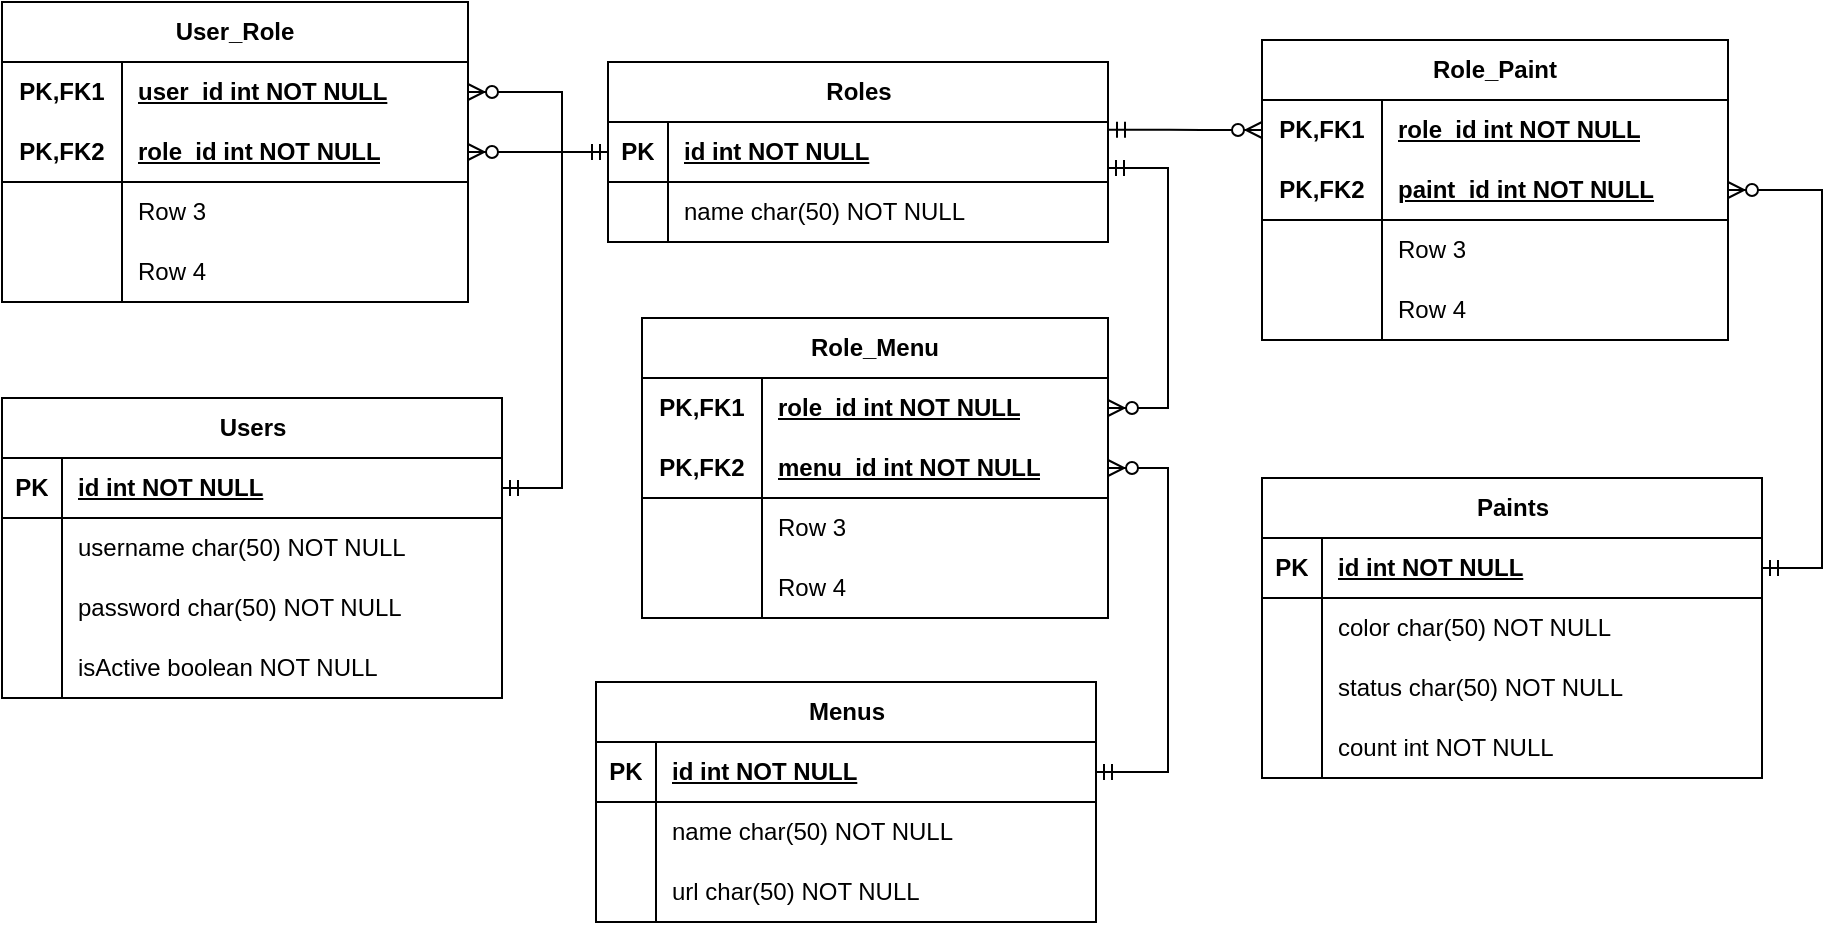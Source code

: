 <mxfile version="24.2.5" type="github">
  <diagram id="R2lEEEUBdFMjLlhIrx00" name="Page-1">
    <mxGraphModel dx="1235" dy="655" grid="1" gridSize="10" guides="1" tooltips="1" connect="1" arrows="1" fold="1" page="1" pageScale="1" pageWidth="850" pageHeight="1100" math="0" shadow="0" extFonts="Permanent Marker^https://fonts.googleapis.com/css?family=Permanent+Marker">
      <root>
        <mxCell id="0" />
        <mxCell id="1" parent="0" />
        <mxCell id="oTnFx4NHUfr4klIpMlkJ-42" value="Users" style="shape=table;startSize=30;container=1;collapsible=1;childLayout=tableLayout;fixedRows=1;rowLines=0;fontStyle=1;align=center;resizeLast=1;html=1;" vertex="1" parent="1">
          <mxGeometry x="238" y="290" width="250" height="150" as="geometry" />
        </mxCell>
        <mxCell id="oTnFx4NHUfr4klIpMlkJ-43" value="" style="shape=tableRow;horizontal=0;startSize=0;swimlaneHead=0;swimlaneBody=0;fillColor=none;collapsible=0;dropTarget=0;points=[[0,0.5],[1,0.5]];portConstraint=eastwest;top=0;left=0;right=0;bottom=1;" vertex="1" parent="oTnFx4NHUfr4klIpMlkJ-42">
          <mxGeometry y="30" width="250" height="30" as="geometry" />
        </mxCell>
        <mxCell id="oTnFx4NHUfr4klIpMlkJ-44" value="PK" style="shape=partialRectangle;connectable=0;fillColor=none;top=0;left=0;bottom=0;right=0;fontStyle=1;overflow=hidden;whiteSpace=wrap;html=1;" vertex="1" parent="oTnFx4NHUfr4klIpMlkJ-43">
          <mxGeometry width="30" height="30" as="geometry">
            <mxRectangle width="30" height="30" as="alternateBounds" />
          </mxGeometry>
        </mxCell>
        <mxCell id="oTnFx4NHUfr4klIpMlkJ-45" value="id int NOT NULL" style="shape=partialRectangle;connectable=0;fillColor=none;top=0;left=0;bottom=0;right=0;align=left;spacingLeft=6;fontStyle=5;overflow=hidden;whiteSpace=wrap;html=1;" vertex="1" parent="oTnFx4NHUfr4klIpMlkJ-43">
          <mxGeometry x="30" width="220" height="30" as="geometry">
            <mxRectangle width="220" height="30" as="alternateBounds" />
          </mxGeometry>
        </mxCell>
        <mxCell id="oTnFx4NHUfr4klIpMlkJ-46" value="" style="shape=tableRow;horizontal=0;startSize=0;swimlaneHead=0;swimlaneBody=0;fillColor=none;collapsible=0;dropTarget=0;points=[[0,0.5],[1,0.5]];portConstraint=eastwest;top=0;left=0;right=0;bottom=0;" vertex="1" parent="oTnFx4NHUfr4klIpMlkJ-42">
          <mxGeometry y="60" width="250" height="30" as="geometry" />
        </mxCell>
        <mxCell id="oTnFx4NHUfr4klIpMlkJ-47" value="" style="shape=partialRectangle;connectable=0;fillColor=none;top=0;left=0;bottom=0;right=0;editable=1;overflow=hidden;whiteSpace=wrap;html=1;" vertex="1" parent="oTnFx4NHUfr4klIpMlkJ-46">
          <mxGeometry width="30" height="30" as="geometry">
            <mxRectangle width="30" height="30" as="alternateBounds" />
          </mxGeometry>
        </mxCell>
        <mxCell id="oTnFx4NHUfr4klIpMlkJ-48" value="username char(50) NOT NULL" style="shape=partialRectangle;connectable=0;fillColor=none;top=0;left=0;bottom=0;right=0;align=left;spacingLeft=6;overflow=hidden;whiteSpace=wrap;html=1;" vertex="1" parent="oTnFx4NHUfr4klIpMlkJ-46">
          <mxGeometry x="30" width="220" height="30" as="geometry">
            <mxRectangle width="220" height="30" as="alternateBounds" />
          </mxGeometry>
        </mxCell>
        <mxCell id="oTnFx4NHUfr4klIpMlkJ-49" value="" style="shape=tableRow;horizontal=0;startSize=0;swimlaneHead=0;swimlaneBody=0;fillColor=none;collapsible=0;dropTarget=0;points=[[0,0.5],[1,0.5]];portConstraint=eastwest;top=0;left=0;right=0;bottom=0;" vertex="1" parent="oTnFx4NHUfr4klIpMlkJ-42">
          <mxGeometry y="90" width="250" height="30" as="geometry" />
        </mxCell>
        <mxCell id="oTnFx4NHUfr4klIpMlkJ-50" value="" style="shape=partialRectangle;connectable=0;fillColor=none;top=0;left=0;bottom=0;right=0;editable=1;overflow=hidden;whiteSpace=wrap;html=1;" vertex="1" parent="oTnFx4NHUfr4klIpMlkJ-49">
          <mxGeometry width="30" height="30" as="geometry">
            <mxRectangle width="30" height="30" as="alternateBounds" />
          </mxGeometry>
        </mxCell>
        <mxCell id="oTnFx4NHUfr4klIpMlkJ-51" value="password char(50) NOT NULL" style="shape=partialRectangle;connectable=0;fillColor=none;top=0;left=0;bottom=0;right=0;align=left;spacingLeft=6;overflow=hidden;whiteSpace=wrap;html=1;" vertex="1" parent="oTnFx4NHUfr4klIpMlkJ-49">
          <mxGeometry x="30" width="220" height="30" as="geometry">
            <mxRectangle width="220" height="30" as="alternateBounds" />
          </mxGeometry>
        </mxCell>
        <mxCell id="oTnFx4NHUfr4klIpMlkJ-52" value="" style="shape=tableRow;horizontal=0;startSize=0;swimlaneHead=0;swimlaneBody=0;fillColor=none;collapsible=0;dropTarget=0;points=[[0,0.5],[1,0.5]];portConstraint=eastwest;top=0;left=0;right=0;bottom=0;" vertex="1" parent="oTnFx4NHUfr4klIpMlkJ-42">
          <mxGeometry y="120" width="250" height="30" as="geometry" />
        </mxCell>
        <mxCell id="oTnFx4NHUfr4klIpMlkJ-53" value="" style="shape=partialRectangle;connectable=0;fillColor=none;top=0;left=0;bottom=0;right=0;editable=1;overflow=hidden;whiteSpace=wrap;html=1;" vertex="1" parent="oTnFx4NHUfr4klIpMlkJ-52">
          <mxGeometry width="30" height="30" as="geometry">
            <mxRectangle width="30" height="30" as="alternateBounds" />
          </mxGeometry>
        </mxCell>
        <mxCell id="oTnFx4NHUfr4klIpMlkJ-54" value="isActive boolean NOT NULL" style="shape=partialRectangle;connectable=0;fillColor=none;top=0;left=0;bottom=0;right=0;align=left;spacingLeft=6;overflow=hidden;whiteSpace=wrap;html=1;" vertex="1" parent="oTnFx4NHUfr4klIpMlkJ-52">
          <mxGeometry x="30" width="220" height="30" as="geometry">
            <mxRectangle width="220" height="30" as="alternateBounds" />
          </mxGeometry>
        </mxCell>
        <mxCell id="oTnFx4NHUfr4klIpMlkJ-55" value="Roles" style="shape=table;startSize=30;container=1;collapsible=1;childLayout=tableLayout;fixedRows=1;rowLines=0;fontStyle=1;align=center;resizeLast=1;html=1;" vertex="1" parent="1">
          <mxGeometry x="541" y="122" width="250" height="90" as="geometry" />
        </mxCell>
        <mxCell id="oTnFx4NHUfr4klIpMlkJ-56" value="" style="shape=tableRow;horizontal=0;startSize=0;swimlaneHead=0;swimlaneBody=0;fillColor=none;collapsible=0;dropTarget=0;points=[[0,0.5],[1,0.5]];portConstraint=eastwest;top=0;left=0;right=0;bottom=1;" vertex="1" parent="oTnFx4NHUfr4klIpMlkJ-55">
          <mxGeometry y="30" width="250" height="30" as="geometry" />
        </mxCell>
        <mxCell id="oTnFx4NHUfr4klIpMlkJ-57" value="PK" style="shape=partialRectangle;connectable=0;fillColor=none;top=0;left=0;bottom=0;right=0;fontStyle=1;overflow=hidden;whiteSpace=wrap;html=1;" vertex="1" parent="oTnFx4NHUfr4klIpMlkJ-56">
          <mxGeometry width="30" height="30" as="geometry">
            <mxRectangle width="30" height="30" as="alternateBounds" />
          </mxGeometry>
        </mxCell>
        <mxCell id="oTnFx4NHUfr4klIpMlkJ-58" value="id int NOT NULL" style="shape=partialRectangle;connectable=0;fillColor=none;top=0;left=0;bottom=0;right=0;align=left;spacingLeft=6;fontStyle=5;overflow=hidden;whiteSpace=wrap;html=1;" vertex="1" parent="oTnFx4NHUfr4klIpMlkJ-56">
          <mxGeometry x="30" width="220" height="30" as="geometry">
            <mxRectangle width="220" height="30" as="alternateBounds" />
          </mxGeometry>
        </mxCell>
        <mxCell id="oTnFx4NHUfr4klIpMlkJ-59" value="" style="shape=tableRow;horizontal=0;startSize=0;swimlaneHead=0;swimlaneBody=0;fillColor=none;collapsible=0;dropTarget=0;points=[[0,0.5],[1,0.5]];portConstraint=eastwest;top=0;left=0;right=0;bottom=0;" vertex="1" parent="oTnFx4NHUfr4klIpMlkJ-55">
          <mxGeometry y="60" width="250" height="30" as="geometry" />
        </mxCell>
        <mxCell id="oTnFx4NHUfr4klIpMlkJ-60" value="" style="shape=partialRectangle;connectable=0;fillColor=none;top=0;left=0;bottom=0;right=0;editable=1;overflow=hidden;whiteSpace=wrap;html=1;" vertex="1" parent="oTnFx4NHUfr4klIpMlkJ-59">
          <mxGeometry width="30" height="30" as="geometry">
            <mxRectangle width="30" height="30" as="alternateBounds" />
          </mxGeometry>
        </mxCell>
        <mxCell id="oTnFx4NHUfr4klIpMlkJ-61" value="name char(50) NOT NULL" style="shape=partialRectangle;connectable=0;fillColor=none;top=0;left=0;bottom=0;right=0;align=left;spacingLeft=6;overflow=hidden;whiteSpace=wrap;html=1;" vertex="1" parent="oTnFx4NHUfr4klIpMlkJ-59">
          <mxGeometry x="30" width="220" height="30" as="geometry">
            <mxRectangle width="220" height="30" as="alternateBounds" />
          </mxGeometry>
        </mxCell>
        <mxCell id="oTnFx4NHUfr4klIpMlkJ-68" value="Menus" style="shape=table;startSize=30;container=1;collapsible=1;childLayout=tableLayout;fixedRows=1;rowLines=0;fontStyle=1;align=center;resizeLast=1;html=1;" vertex="1" parent="1">
          <mxGeometry x="535" y="432" width="250" height="120" as="geometry" />
        </mxCell>
        <mxCell id="oTnFx4NHUfr4klIpMlkJ-69" value="" style="shape=tableRow;horizontal=0;startSize=0;swimlaneHead=0;swimlaneBody=0;fillColor=none;collapsible=0;dropTarget=0;points=[[0,0.5],[1,0.5]];portConstraint=eastwest;top=0;left=0;right=0;bottom=1;" vertex="1" parent="oTnFx4NHUfr4klIpMlkJ-68">
          <mxGeometry y="30" width="250" height="30" as="geometry" />
        </mxCell>
        <mxCell id="oTnFx4NHUfr4klIpMlkJ-70" value="PK" style="shape=partialRectangle;connectable=0;fillColor=none;top=0;left=0;bottom=0;right=0;fontStyle=1;overflow=hidden;whiteSpace=wrap;html=1;" vertex="1" parent="oTnFx4NHUfr4klIpMlkJ-69">
          <mxGeometry width="30" height="30" as="geometry">
            <mxRectangle width="30" height="30" as="alternateBounds" />
          </mxGeometry>
        </mxCell>
        <mxCell id="oTnFx4NHUfr4klIpMlkJ-71" value="id int NOT NULL" style="shape=partialRectangle;connectable=0;fillColor=none;top=0;left=0;bottom=0;right=0;align=left;spacingLeft=6;fontStyle=5;overflow=hidden;whiteSpace=wrap;html=1;" vertex="1" parent="oTnFx4NHUfr4klIpMlkJ-69">
          <mxGeometry x="30" width="220" height="30" as="geometry">
            <mxRectangle width="220" height="30" as="alternateBounds" />
          </mxGeometry>
        </mxCell>
        <mxCell id="oTnFx4NHUfr4klIpMlkJ-72" value="" style="shape=tableRow;horizontal=0;startSize=0;swimlaneHead=0;swimlaneBody=0;fillColor=none;collapsible=0;dropTarget=0;points=[[0,0.5],[1,0.5]];portConstraint=eastwest;top=0;left=0;right=0;bottom=0;" vertex="1" parent="oTnFx4NHUfr4klIpMlkJ-68">
          <mxGeometry y="60" width="250" height="30" as="geometry" />
        </mxCell>
        <mxCell id="oTnFx4NHUfr4klIpMlkJ-73" value="" style="shape=partialRectangle;connectable=0;fillColor=none;top=0;left=0;bottom=0;right=0;editable=1;overflow=hidden;whiteSpace=wrap;html=1;" vertex="1" parent="oTnFx4NHUfr4klIpMlkJ-72">
          <mxGeometry width="30" height="30" as="geometry">
            <mxRectangle width="30" height="30" as="alternateBounds" />
          </mxGeometry>
        </mxCell>
        <mxCell id="oTnFx4NHUfr4klIpMlkJ-74" value="&lt;span style=&quot;text-wrap: nowrap;&quot;&gt;name char(50) NOT NULL&lt;/span&gt;" style="shape=partialRectangle;connectable=0;fillColor=none;top=0;left=0;bottom=0;right=0;align=left;spacingLeft=6;overflow=hidden;whiteSpace=wrap;html=1;" vertex="1" parent="oTnFx4NHUfr4klIpMlkJ-72">
          <mxGeometry x="30" width="220" height="30" as="geometry">
            <mxRectangle width="220" height="30" as="alternateBounds" />
          </mxGeometry>
        </mxCell>
        <mxCell id="oTnFx4NHUfr4klIpMlkJ-75" value="" style="shape=tableRow;horizontal=0;startSize=0;swimlaneHead=0;swimlaneBody=0;fillColor=none;collapsible=0;dropTarget=0;points=[[0,0.5],[1,0.5]];portConstraint=eastwest;top=0;left=0;right=0;bottom=0;" vertex="1" parent="oTnFx4NHUfr4klIpMlkJ-68">
          <mxGeometry y="90" width="250" height="30" as="geometry" />
        </mxCell>
        <mxCell id="oTnFx4NHUfr4klIpMlkJ-76" value="" style="shape=partialRectangle;connectable=0;fillColor=none;top=0;left=0;bottom=0;right=0;editable=1;overflow=hidden;whiteSpace=wrap;html=1;" vertex="1" parent="oTnFx4NHUfr4klIpMlkJ-75">
          <mxGeometry width="30" height="30" as="geometry">
            <mxRectangle width="30" height="30" as="alternateBounds" />
          </mxGeometry>
        </mxCell>
        <mxCell id="oTnFx4NHUfr4klIpMlkJ-77" value="&lt;span style=&quot;text-wrap: nowrap;&quot;&gt;url char(50) NOT NULL&lt;/span&gt;" style="shape=partialRectangle;connectable=0;fillColor=none;top=0;left=0;bottom=0;right=0;align=left;spacingLeft=6;overflow=hidden;whiteSpace=wrap;html=1;" vertex="1" parent="oTnFx4NHUfr4klIpMlkJ-75">
          <mxGeometry x="30" width="220" height="30" as="geometry">
            <mxRectangle width="220" height="30" as="alternateBounds" />
          </mxGeometry>
        </mxCell>
        <mxCell id="oTnFx4NHUfr4klIpMlkJ-99" value="User_Role" style="shape=table;startSize=30;container=1;collapsible=1;childLayout=tableLayout;fixedRows=1;rowLines=0;fontStyle=1;align=center;resizeLast=1;html=1;whiteSpace=wrap;" vertex="1" parent="1">
          <mxGeometry x="238" y="92" width="233" height="150" as="geometry" />
        </mxCell>
        <mxCell id="oTnFx4NHUfr4klIpMlkJ-100" value="" style="shape=tableRow;horizontal=0;startSize=0;swimlaneHead=0;swimlaneBody=0;fillColor=none;collapsible=0;dropTarget=0;points=[[0,0.5],[1,0.5]];portConstraint=eastwest;top=0;left=0;right=0;bottom=0;html=1;" vertex="1" parent="oTnFx4NHUfr4klIpMlkJ-99">
          <mxGeometry y="30" width="233" height="30" as="geometry" />
        </mxCell>
        <mxCell id="oTnFx4NHUfr4klIpMlkJ-101" value="PK,FK1" style="shape=partialRectangle;connectable=0;fillColor=none;top=0;left=0;bottom=0;right=0;fontStyle=1;overflow=hidden;html=1;whiteSpace=wrap;" vertex="1" parent="oTnFx4NHUfr4klIpMlkJ-100">
          <mxGeometry width="60" height="30" as="geometry">
            <mxRectangle width="60" height="30" as="alternateBounds" />
          </mxGeometry>
        </mxCell>
        <mxCell id="oTnFx4NHUfr4klIpMlkJ-102" value="user_id int NOT NULL" style="shape=partialRectangle;connectable=0;fillColor=none;top=0;left=0;bottom=0;right=0;align=left;spacingLeft=6;fontStyle=5;overflow=hidden;html=1;whiteSpace=wrap;" vertex="1" parent="oTnFx4NHUfr4klIpMlkJ-100">
          <mxGeometry x="60" width="173" height="30" as="geometry">
            <mxRectangle width="173" height="30" as="alternateBounds" />
          </mxGeometry>
        </mxCell>
        <mxCell id="oTnFx4NHUfr4klIpMlkJ-103" value="" style="shape=tableRow;horizontal=0;startSize=0;swimlaneHead=0;swimlaneBody=0;fillColor=none;collapsible=0;dropTarget=0;points=[[0,0.5],[1,0.5]];portConstraint=eastwest;top=0;left=0;right=0;bottom=1;html=1;" vertex="1" parent="oTnFx4NHUfr4klIpMlkJ-99">
          <mxGeometry y="60" width="233" height="30" as="geometry" />
        </mxCell>
        <mxCell id="oTnFx4NHUfr4klIpMlkJ-104" value="PK,FK2" style="shape=partialRectangle;connectable=0;fillColor=none;top=0;left=0;bottom=0;right=0;fontStyle=1;overflow=hidden;html=1;whiteSpace=wrap;" vertex="1" parent="oTnFx4NHUfr4klIpMlkJ-103">
          <mxGeometry width="60" height="30" as="geometry">
            <mxRectangle width="60" height="30" as="alternateBounds" />
          </mxGeometry>
        </mxCell>
        <mxCell id="oTnFx4NHUfr4klIpMlkJ-105" value="role_id int NOT NULL" style="shape=partialRectangle;connectable=0;fillColor=none;top=0;left=0;bottom=0;right=0;align=left;spacingLeft=6;fontStyle=5;overflow=hidden;html=1;whiteSpace=wrap;" vertex="1" parent="oTnFx4NHUfr4klIpMlkJ-103">
          <mxGeometry x="60" width="173" height="30" as="geometry">
            <mxRectangle width="173" height="30" as="alternateBounds" />
          </mxGeometry>
        </mxCell>
        <mxCell id="oTnFx4NHUfr4klIpMlkJ-106" value="" style="shape=tableRow;horizontal=0;startSize=0;swimlaneHead=0;swimlaneBody=0;fillColor=none;collapsible=0;dropTarget=0;points=[[0,0.5],[1,0.5]];portConstraint=eastwest;top=0;left=0;right=0;bottom=0;html=1;" vertex="1" parent="oTnFx4NHUfr4klIpMlkJ-99">
          <mxGeometry y="90" width="233" height="30" as="geometry" />
        </mxCell>
        <mxCell id="oTnFx4NHUfr4klIpMlkJ-107" value="" style="shape=partialRectangle;connectable=0;fillColor=none;top=0;left=0;bottom=0;right=0;editable=1;overflow=hidden;html=1;whiteSpace=wrap;" vertex="1" parent="oTnFx4NHUfr4klIpMlkJ-106">
          <mxGeometry width="60" height="30" as="geometry">
            <mxRectangle width="60" height="30" as="alternateBounds" />
          </mxGeometry>
        </mxCell>
        <mxCell id="oTnFx4NHUfr4klIpMlkJ-108" value="Row 3" style="shape=partialRectangle;connectable=0;fillColor=none;top=0;left=0;bottom=0;right=0;align=left;spacingLeft=6;overflow=hidden;html=1;whiteSpace=wrap;" vertex="1" parent="oTnFx4NHUfr4klIpMlkJ-106">
          <mxGeometry x="60" width="173" height="30" as="geometry">
            <mxRectangle width="173" height="30" as="alternateBounds" />
          </mxGeometry>
        </mxCell>
        <mxCell id="oTnFx4NHUfr4klIpMlkJ-109" value="" style="shape=tableRow;horizontal=0;startSize=0;swimlaneHead=0;swimlaneBody=0;fillColor=none;collapsible=0;dropTarget=0;points=[[0,0.5],[1,0.5]];portConstraint=eastwest;top=0;left=0;right=0;bottom=0;html=1;" vertex="1" parent="oTnFx4NHUfr4klIpMlkJ-99">
          <mxGeometry y="120" width="233" height="30" as="geometry" />
        </mxCell>
        <mxCell id="oTnFx4NHUfr4klIpMlkJ-110" value="" style="shape=partialRectangle;connectable=0;fillColor=none;top=0;left=0;bottom=0;right=0;editable=1;overflow=hidden;html=1;whiteSpace=wrap;" vertex="1" parent="oTnFx4NHUfr4klIpMlkJ-109">
          <mxGeometry width="60" height="30" as="geometry">
            <mxRectangle width="60" height="30" as="alternateBounds" />
          </mxGeometry>
        </mxCell>
        <mxCell id="oTnFx4NHUfr4klIpMlkJ-111" value="Row 4" style="shape=partialRectangle;connectable=0;fillColor=none;top=0;left=0;bottom=0;right=0;align=left;spacingLeft=6;overflow=hidden;html=1;whiteSpace=wrap;" vertex="1" parent="oTnFx4NHUfr4klIpMlkJ-109">
          <mxGeometry x="60" width="173" height="30" as="geometry">
            <mxRectangle width="173" height="30" as="alternateBounds" />
          </mxGeometry>
        </mxCell>
        <mxCell id="oTnFx4NHUfr4klIpMlkJ-112" value="" style="edgeStyle=entityRelationEdgeStyle;fontSize=12;html=1;endArrow=ERzeroToMany;startArrow=ERmandOne;rounded=0;" edge="1" parent="1" source="oTnFx4NHUfr4klIpMlkJ-43" target="oTnFx4NHUfr4klIpMlkJ-100">
          <mxGeometry width="100" height="100" relative="1" as="geometry">
            <mxPoint x="168" y="368" as="sourcePoint" />
            <mxPoint x="-82" y="170" as="targetPoint" />
          </mxGeometry>
        </mxCell>
        <mxCell id="oTnFx4NHUfr4klIpMlkJ-114" value="" style="edgeStyle=entityRelationEdgeStyle;fontSize=12;html=1;endArrow=ERzeroToMany;startArrow=ERmandOne;rounded=0;exitX=0;exitY=0.5;exitDx=0;exitDy=0;" edge="1" parent="1" source="oTnFx4NHUfr4klIpMlkJ-56" target="oTnFx4NHUfr4klIpMlkJ-103">
          <mxGeometry width="100" height="100" relative="1" as="geometry">
            <mxPoint x="268" y="332" as="sourcePoint" />
            <mxPoint x="368" y="232" as="targetPoint" />
            <Array as="points">
              <mxPoint x="438" y="212" />
            </Array>
          </mxGeometry>
        </mxCell>
        <mxCell id="oTnFx4NHUfr4klIpMlkJ-115" value="Role_Menu" style="shape=table;startSize=30;container=1;collapsible=1;childLayout=tableLayout;fixedRows=1;rowLines=0;fontStyle=1;align=center;resizeLast=1;html=1;whiteSpace=wrap;" vertex="1" parent="1">
          <mxGeometry x="558" y="250" width="233" height="150" as="geometry" />
        </mxCell>
        <mxCell id="oTnFx4NHUfr4klIpMlkJ-116" value="" style="shape=tableRow;horizontal=0;startSize=0;swimlaneHead=0;swimlaneBody=0;fillColor=none;collapsible=0;dropTarget=0;points=[[0,0.5],[1,0.5]];portConstraint=eastwest;top=0;left=0;right=0;bottom=0;html=1;" vertex="1" parent="oTnFx4NHUfr4klIpMlkJ-115">
          <mxGeometry y="30" width="233" height="30" as="geometry" />
        </mxCell>
        <mxCell id="oTnFx4NHUfr4klIpMlkJ-117" value="PK,FK1" style="shape=partialRectangle;connectable=0;fillColor=none;top=0;left=0;bottom=0;right=0;fontStyle=1;overflow=hidden;html=1;whiteSpace=wrap;" vertex="1" parent="oTnFx4NHUfr4klIpMlkJ-116">
          <mxGeometry width="60" height="30" as="geometry">
            <mxRectangle width="60" height="30" as="alternateBounds" />
          </mxGeometry>
        </mxCell>
        <mxCell id="oTnFx4NHUfr4klIpMlkJ-118" value="role_id int NOT NULL" style="shape=partialRectangle;connectable=0;fillColor=none;top=0;left=0;bottom=0;right=0;align=left;spacingLeft=6;fontStyle=5;overflow=hidden;html=1;whiteSpace=wrap;" vertex="1" parent="oTnFx4NHUfr4klIpMlkJ-116">
          <mxGeometry x="60" width="173" height="30" as="geometry">
            <mxRectangle width="173" height="30" as="alternateBounds" />
          </mxGeometry>
        </mxCell>
        <mxCell id="oTnFx4NHUfr4klIpMlkJ-119" value="" style="shape=tableRow;horizontal=0;startSize=0;swimlaneHead=0;swimlaneBody=0;fillColor=none;collapsible=0;dropTarget=0;points=[[0,0.5],[1,0.5]];portConstraint=eastwest;top=0;left=0;right=0;bottom=1;html=1;" vertex="1" parent="oTnFx4NHUfr4klIpMlkJ-115">
          <mxGeometry y="60" width="233" height="30" as="geometry" />
        </mxCell>
        <mxCell id="oTnFx4NHUfr4klIpMlkJ-120" value="PK,FK2" style="shape=partialRectangle;connectable=0;fillColor=none;top=0;left=0;bottom=0;right=0;fontStyle=1;overflow=hidden;html=1;whiteSpace=wrap;" vertex="1" parent="oTnFx4NHUfr4klIpMlkJ-119">
          <mxGeometry width="60" height="30" as="geometry">
            <mxRectangle width="60" height="30" as="alternateBounds" />
          </mxGeometry>
        </mxCell>
        <mxCell id="oTnFx4NHUfr4klIpMlkJ-121" value="menu_id int NOT NULL" style="shape=partialRectangle;connectable=0;fillColor=none;top=0;left=0;bottom=0;right=0;align=left;spacingLeft=6;fontStyle=5;overflow=hidden;html=1;whiteSpace=wrap;" vertex="1" parent="oTnFx4NHUfr4klIpMlkJ-119">
          <mxGeometry x="60" width="173" height="30" as="geometry">
            <mxRectangle width="173" height="30" as="alternateBounds" />
          </mxGeometry>
        </mxCell>
        <mxCell id="oTnFx4NHUfr4klIpMlkJ-122" value="" style="shape=tableRow;horizontal=0;startSize=0;swimlaneHead=0;swimlaneBody=0;fillColor=none;collapsible=0;dropTarget=0;points=[[0,0.5],[1,0.5]];portConstraint=eastwest;top=0;left=0;right=0;bottom=0;html=1;" vertex="1" parent="oTnFx4NHUfr4klIpMlkJ-115">
          <mxGeometry y="90" width="233" height="30" as="geometry" />
        </mxCell>
        <mxCell id="oTnFx4NHUfr4klIpMlkJ-123" value="" style="shape=partialRectangle;connectable=0;fillColor=none;top=0;left=0;bottom=0;right=0;editable=1;overflow=hidden;html=1;whiteSpace=wrap;" vertex="1" parent="oTnFx4NHUfr4klIpMlkJ-122">
          <mxGeometry width="60" height="30" as="geometry">
            <mxRectangle width="60" height="30" as="alternateBounds" />
          </mxGeometry>
        </mxCell>
        <mxCell id="oTnFx4NHUfr4klIpMlkJ-124" value="Row 3" style="shape=partialRectangle;connectable=0;fillColor=none;top=0;left=0;bottom=0;right=0;align=left;spacingLeft=6;overflow=hidden;html=1;whiteSpace=wrap;" vertex="1" parent="oTnFx4NHUfr4klIpMlkJ-122">
          <mxGeometry x="60" width="173" height="30" as="geometry">
            <mxRectangle width="173" height="30" as="alternateBounds" />
          </mxGeometry>
        </mxCell>
        <mxCell id="oTnFx4NHUfr4klIpMlkJ-125" value="" style="shape=tableRow;horizontal=0;startSize=0;swimlaneHead=0;swimlaneBody=0;fillColor=none;collapsible=0;dropTarget=0;points=[[0,0.5],[1,0.5]];portConstraint=eastwest;top=0;left=0;right=0;bottom=0;html=1;" vertex="1" parent="oTnFx4NHUfr4klIpMlkJ-115">
          <mxGeometry y="120" width="233" height="30" as="geometry" />
        </mxCell>
        <mxCell id="oTnFx4NHUfr4klIpMlkJ-126" value="" style="shape=partialRectangle;connectable=0;fillColor=none;top=0;left=0;bottom=0;right=0;editable=1;overflow=hidden;html=1;whiteSpace=wrap;" vertex="1" parent="oTnFx4NHUfr4klIpMlkJ-125">
          <mxGeometry width="60" height="30" as="geometry">
            <mxRectangle width="60" height="30" as="alternateBounds" />
          </mxGeometry>
        </mxCell>
        <mxCell id="oTnFx4NHUfr4klIpMlkJ-127" value="Row 4" style="shape=partialRectangle;connectable=0;fillColor=none;top=0;left=0;bottom=0;right=0;align=left;spacingLeft=6;overflow=hidden;html=1;whiteSpace=wrap;" vertex="1" parent="oTnFx4NHUfr4klIpMlkJ-125">
          <mxGeometry x="60" width="173" height="30" as="geometry">
            <mxRectangle width="173" height="30" as="alternateBounds" />
          </mxGeometry>
        </mxCell>
        <mxCell id="oTnFx4NHUfr4klIpMlkJ-130" value="" style="edgeStyle=entityRelationEdgeStyle;fontSize=12;html=1;endArrow=ERzeroToMany;startArrow=ERmandOne;rounded=0;exitX=1;exitY=0.767;exitDx=0;exitDy=0;exitPerimeter=0;" edge="1" parent="1" source="oTnFx4NHUfr4klIpMlkJ-56" target="oTnFx4NHUfr4klIpMlkJ-116">
          <mxGeometry width="100" height="100" relative="1" as="geometry">
            <mxPoint x="798" y="170" as="sourcePoint" />
            <mxPoint x="798.003" y="304.33" as="targetPoint" />
            <Array as="points">
              <mxPoint x="353.1" y="342" />
            </Array>
          </mxGeometry>
        </mxCell>
        <mxCell id="oTnFx4NHUfr4klIpMlkJ-131" value="" style="edgeStyle=entityRelationEdgeStyle;fontSize=12;html=1;endArrow=ERzeroToMany;startArrow=ERmandOne;rounded=0;exitX=1;exitY=0.5;exitDx=0;exitDy=0;" edge="1" parent="1" source="oTnFx4NHUfr4klIpMlkJ-69" target="oTnFx4NHUfr4klIpMlkJ-119">
          <mxGeometry width="100" height="100" relative="1" as="geometry">
            <mxPoint x="878" y="562" as="sourcePoint" />
            <mxPoint x="795" y="377" as="targetPoint" />
            <Array as="points">
              <mxPoint x="305" y="352" />
            </Array>
          </mxGeometry>
        </mxCell>
        <mxCell id="oTnFx4NHUfr4klIpMlkJ-132" value="Paints" style="shape=table;startSize=30;container=1;collapsible=1;childLayout=tableLayout;fixedRows=1;rowLines=0;fontStyle=1;align=center;resizeLast=1;html=1;" vertex="1" parent="1">
          <mxGeometry x="868" y="330" width="250" height="150" as="geometry" />
        </mxCell>
        <mxCell id="oTnFx4NHUfr4klIpMlkJ-133" value="" style="shape=tableRow;horizontal=0;startSize=0;swimlaneHead=0;swimlaneBody=0;fillColor=none;collapsible=0;dropTarget=0;points=[[0,0.5],[1,0.5]];portConstraint=eastwest;top=0;left=0;right=0;bottom=1;" vertex="1" parent="oTnFx4NHUfr4klIpMlkJ-132">
          <mxGeometry y="30" width="250" height="30" as="geometry" />
        </mxCell>
        <mxCell id="oTnFx4NHUfr4klIpMlkJ-134" value="PK" style="shape=partialRectangle;connectable=0;fillColor=none;top=0;left=0;bottom=0;right=0;fontStyle=1;overflow=hidden;whiteSpace=wrap;html=1;" vertex="1" parent="oTnFx4NHUfr4klIpMlkJ-133">
          <mxGeometry width="30" height="30" as="geometry">
            <mxRectangle width="30" height="30" as="alternateBounds" />
          </mxGeometry>
        </mxCell>
        <mxCell id="oTnFx4NHUfr4klIpMlkJ-135" value="id int NOT NULL" style="shape=partialRectangle;connectable=0;fillColor=none;top=0;left=0;bottom=0;right=0;align=left;spacingLeft=6;fontStyle=5;overflow=hidden;whiteSpace=wrap;html=1;" vertex="1" parent="oTnFx4NHUfr4klIpMlkJ-133">
          <mxGeometry x="30" width="220" height="30" as="geometry">
            <mxRectangle width="220" height="30" as="alternateBounds" />
          </mxGeometry>
        </mxCell>
        <mxCell id="oTnFx4NHUfr4klIpMlkJ-136" value="" style="shape=tableRow;horizontal=0;startSize=0;swimlaneHead=0;swimlaneBody=0;fillColor=none;collapsible=0;dropTarget=0;points=[[0,0.5],[1,0.5]];portConstraint=eastwest;top=0;left=0;right=0;bottom=0;" vertex="1" parent="oTnFx4NHUfr4klIpMlkJ-132">
          <mxGeometry y="60" width="250" height="30" as="geometry" />
        </mxCell>
        <mxCell id="oTnFx4NHUfr4klIpMlkJ-137" value="" style="shape=partialRectangle;connectable=0;fillColor=none;top=0;left=0;bottom=0;right=0;editable=1;overflow=hidden;whiteSpace=wrap;html=1;" vertex="1" parent="oTnFx4NHUfr4klIpMlkJ-136">
          <mxGeometry width="30" height="30" as="geometry">
            <mxRectangle width="30" height="30" as="alternateBounds" />
          </mxGeometry>
        </mxCell>
        <mxCell id="oTnFx4NHUfr4klIpMlkJ-138" value="&lt;span style=&quot;text-wrap: nowrap;&quot;&gt;color char(50) NOT NULL&lt;/span&gt;" style="shape=partialRectangle;connectable=0;fillColor=none;top=0;left=0;bottom=0;right=0;align=left;spacingLeft=6;overflow=hidden;whiteSpace=wrap;html=1;" vertex="1" parent="oTnFx4NHUfr4klIpMlkJ-136">
          <mxGeometry x="30" width="220" height="30" as="geometry">
            <mxRectangle width="220" height="30" as="alternateBounds" />
          </mxGeometry>
        </mxCell>
        <mxCell id="oTnFx4NHUfr4klIpMlkJ-139" value="" style="shape=tableRow;horizontal=0;startSize=0;swimlaneHead=0;swimlaneBody=0;fillColor=none;collapsible=0;dropTarget=0;points=[[0,0.5],[1,0.5]];portConstraint=eastwest;top=0;left=0;right=0;bottom=0;" vertex="1" parent="oTnFx4NHUfr4klIpMlkJ-132">
          <mxGeometry y="90" width="250" height="30" as="geometry" />
        </mxCell>
        <mxCell id="oTnFx4NHUfr4klIpMlkJ-140" value="" style="shape=partialRectangle;connectable=0;fillColor=none;top=0;left=0;bottom=0;right=0;editable=1;overflow=hidden;whiteSpace=wrap;html=1;" vertex="1" parent="oTnFx4NHUfr4klIpMlkJ-139">
          <mxGeometry width="30" height="30" as="geometry">
            <mxRectangle width="30" height="30" as="alternateBounds" />
          </mxGeometry>
        </mxCell>
        <mxCell id="oTnFx4NHUfr4klIpMlkJ-141" value="&lt;span style=&quot;text-wrap: nowrap;&quot;&gt;status char(50) NOT NULL&lt;/span&gt;" style="shape=partialRectangle;connectable=0;fillColor=none;top=0;left=0;bottom=0;right=0;align=left;spacingLeft=6;overflow=hidden;whiteSpace=wrap;html=1;" vertex="1" parent="oTnFx4NHUfr4klIpMlkJ-139">
          <mxGeometry x="30" width="220" height="30" as="geometry">
            <mxRectangle width="220" height="30" as="alternateBounds" />
          </mxGeometry>
        </mxCell>
        <mxCell id="oTnFx4NHUfr4klIpMlkJ-142" value="" style="shape=tableRow;horizontal=0;startSize=0;swimlaneHead=0;swimlaneBody=0;fillColor=none;collapsible=0;dropTarget=0;points=[[0,0.5],[1,0.5]];portConstraint=eastwest;top=0;left=0;right=0;bottom=0;" vertex="1" parent="oTnFx4NHUfr4klIpMlkJ-132">
          <mxGeometry y="120" width="250" height="30" as="geometry" />
        </mxCell>
        <mxCell id="oTnFx4NHUfr4klIpMlkJ-143" value="" style="shape=partialRectangle;connectable=0;fillColor=none;top=0;left=0;bottom=0;right=0;editable=1;overflow=hidden;whiteSpace=wrap;html=1;" vertex="1" parent="oTnFx4NHUfr4klIpMlkJ-142">
          <mxGeometry width="30" height="30" as="geometry">
            <mxRectangle width="30" height="30" as="alternateBounds" />
          </mxGeometry>
        </mxCell>
        <mxCell id="oTnFx4NHUfr4klIpMlkJ-144" value="&lt;span style=&quot;text-wrap: nowrap;&quot;&gt;count int NOT NULL&lt;/span&gt;" style="shape=partialRectangle;connectable=0;fillColor=none;top=0;left=0;bottom=0;right=0;align=left;spacingLeft=6;overflow=hidden;whiteSpace=wrap;html=1;" vertex="1" parent="oTnFx4NHUfr4klIpMlkJ-142">
          <mxGeometry x="30" width="220" height="30" as="geometry">
            <mxRectangle width="220" height="30" as="alternateBounds" />
          </mxGeometry>
        </mxCell>
        <mxCell id="oTnFx4NHUfr4klIpMlkJ-145" value="Role_Paint" style="shape=table;startSize=30;container=1;collapsible=1;childLayout=tableLayout;fixedRows=1;rowLines=0;fontStyle=1;align=center;resizeLast=1;html=1;whiteSpace=wrap;" vertex="1" parent="1">
          <mxGeometry x="868" y="111" width="233" height="150" as="geometry" />
        </mxCell>
        <mxCell id="oTnFx4NHUfr4klIpMlkJ-146" value="" style="shape=tableRow;horizontal=0;startSize=0;swimlaneHead=0;swimlaneBody=0;fillColor=none;collapsible=0;dropTarget=0;points=[[0,0.5],[1,0.5]];portConstraint=eastwest;top=0;left=0;right=0;bottom=0;html=1;" vertex="1" parent="oTnFx4NHUfr4klIpMlkJ-145">
          <mxGeometry y="30" width="233" height="30" as="geometry" />
        </mxCell>
        <mxCell id="oTnFx4NHUfr4klIpMlkJ-147" value="PK,FK1" style="shape=partialRectangle;connectable=0;fillColor=none;top=0;left=0;bottom=0;right=0;fontStyle=1;overflow=hidden;html=1;whiteSpace=wrap;" vertex="1" parent="oTnFx4NHUfr4klIpMlkJ-146">
          <mxGeometry width="60" height="30" as="geometry">
            <mxRectangle width="60" height="30" as="alternateBounds" />
          </mxGeometry>
        </mxCell>
        <mxCell id="oTnFx4NHUfr4klIpMlkJ-148" value="role_id int NOT NULL" style="shape=partialRectangle;connectable=0;fillColor=none;top=0;left=0;bottom=0;right=0;align=left;spacingLeft=6;fontStyle=5;overflow=hidden;html=1;whiteSpace=wrap;" vertex="1" parent="oTnFx4NHUfr4klIpMlkJ-146">
          <mxGeometry x="60" width="173" height="30" as="geometry">
            <mxRectangle width="173" height="30" as="alternateBounds" />
          </mxGeometry>
        </mxCell>
        <mxCell id="oTnFx4NHUfr4klIpMlkJ-149" value="" style="shape=tableRow;horizontal=0;startSize=0;swimlaneHead=0;swimlaneBody=0;fillColor=none;collapsible=0;dropTarget=0;points=[[0,0.5],[1,0.5]];portConstraint=eastwest;top=0;left=0;right=0;bottom=1;html=1;" vertex="1" parent="oTnFx4NHUfr4klIpMlkJ-145">
          <mxGeometry y="60" width="233" height="30" as="geometry" />
        </mxCell>
        <mxCell id="oTnFx4NHUfr4klIpMlkJ-150" value="PK,FK2" style="shape=partialRectangle;connectable=0;fillColor=none;top=0;left=0;bottom=0;right=0;fontStyle=1;overflow=hidden;html=1;whiteSpace=wrap;" vertex="1" parent="oTnFx4NHUfr4klIpMlkJ-149">
          <mxGeometry width="60" height="30" as="geometry">
            <mxRectangle width="60" height="30" as="alternateBounds" />
          </mxGeometry>
        </mxCell>
        <mxCell id="oTnFx4NHUfr4klIpMlkJ-151" value="paint_id int NOT NULL" style="shape=partialRectangle;connectable=0;fillColor=none;top=0;left=0;bottom=0;right=0;align=left;spacingLeft=6;fontStyle=5;overflow=hidden;html=1;whiteSpace=wrap;" vertex="1" parent="oTnFx4NHUfr4klIpMlkJ-149">
          <mxGeometry x="60" width="173" height="30" as="geometry">
            <mxRectangle width="173" height="30" as="alternateBounds" />
          </mxGeometry>
        </mxCell>
        <mxCell id="oTnFx4NHUfr4klIpMlkJ-152" value="" style="shape=tableRow;horizontal=0;startSize=0;swimlaneHead=0;swimlaneBody=0;fillColor=none;collapsible=0;dropTarget=0;points=[[0,0.5],[1,0.5]];portConstraint=eastwest;top=0;left=0;right=0;bottom=0;html=1;" vertex="1" parent="oTnFx4NHUfr4klIpMlkJ-145">
          <mxGeometry y="90" width="233" height="30" as="geometry" />
        </mxCell>
        <mxCell id="oTnFx4NHUfr4klIpMlkJ-153" value="" style="shape=partialRectangle;connectable=0;fillColor=none;top=0;left=0;bottom=0;right=0;editable=1;overflow=hidden;html=1;whiteSpace=wrap;" vertex="1" parent="oTnFx4NHUfr4klIpMlkJ-152">
          <mxGeometry width="60" height="30" as="geometry">
            <mxRectangle width="60" height="30" as="alternateBounds" />
          </mxGeometry>
        </mxCell>
        <mxCell id="oTnFx4NHUfr4klIpMlkJ-154" value="Row 3" style="shape=partialRectangle;connectable=0;fillColor=none;top=0;left=0;bottom=0;right=0;align=left;spacingLeft=6;overflow=hidden;html=1;whiteSpace=wrap;" vertex="1" parent="oTnFx4NHUfr4klIpMlkJ-152">
          <mxGeometry x="60" width="173" height="30" as="geometry">
            <mxRectangle width="173" height="30" as="alternateBounds" />
          </mxGeometry>
        </mxCell>
        <mxCell id="oTnFx4NHUfr4klIpMlkJ-155" value="" style="shape=tableRow;horizontal=0;startSize=0;swimlaneHead=0;swimlaneBody=0;fillColor=none;collapsible=0;dropTarget=0;points=[[0,0.5],[1,0.5]];portConstraint=eastwest;top=0;left=0;right=0;bottom=0;html=1;" vertex="1" parent="oTnFx4NHUfr4klIpMlkJ-145">
          <mxGeometry y="120" width="233" height="30" as="geometry" />
        </mxCell>
        <mxCell id="oTnFx4NHUfr4klIpMlkJ-156" value="" style="shape=partialRectangle;connectable=0;fillColor=none;top=0;left=0;bottom=0;right=0;editable=1;overflow=hidden;html=1;whiteSpace=wrap;" vertex="1" parent="oTnFx4NHUfr4klIpMlkJ-155">
          <mxGeometry width="60" height="30" as="geometry">
            <mxRectangle width="60" height="30" as="alternateBounds" />
          </mxGeometry>
        </mxCell>
        <mxCell id="oTnFx4NHUfr4klIpMlkJ-157" value="Row 4" style="shape=partialRectangle;connectable=0;fillColor=none;top=0;left=0;bottom=0;right=0;align=left;spacingLeft=6;overflow=hidden;html=1;whiteSpace=wrap;" vertex="1" parent="oTnFx4NHUfr4klIpMlkJ-155">
          <mxGeometry x="60" width="173" height="30" as="geometry">
            <mxRectangle width="173" height="30" as="alternateBounds" />
          </mxGeometry>
        </mxCell>
        <mxCell id="oTnFx4NHUfr4klIpMlkJ-158" value="" style="edgeStyle=entityRelationEdgeStyle;fontSize=12;html=1;endArrow=ERzeroToMany;startArrow=ERmandOne;rounded=0;entryX=0;entryY=0.5;entryDx=0;entryDy=0;exitX=1.002;exitY=0.128;exitDx=0;exitDy=0;exitPerimeter=0;" edge="1" parent="1" source="oTnFx4NHUfr4klIpMlkJ-56" target="oTnFx4NHUfr4klIpMlkJ-146">
          <mxGeometry width="100" height="100" relative="1" as="geometry">
            <mxPoint x="818" y="140" as="sourcePoint" />
            <mxPoint x="795" y="307" as="targetPoint" />
            <Array as="points">
              <mxPoint x="305" y="352" />
            </Array>
          </mxGeometry>
        </mxCell>
        <mxCell id="oTnFx4NHUfr4klIpMlkJ-159" value="" style="edgeStyle=entityRelationEdgeStyle;fontSize=12;html=1;endArrow=ERzeroToMany;startArrow=ERmandOne;rounded=0;entryX=1;entryY=0.5;entryDx=0;entryDy=0;" edge="1" parent="1" source="oTnFx4NHUfr4klIpMlkJ-133" target="oTnFx4NHUfr4klIpMlkJ-149">
          <mxGeometry width="100" height="100" relative="1" as="geometry">
            <mxPoint x="1108" y="342" as="sourcePoint" />
            <mxPoint x="898" y="252" as="targetPoint" />
            <Array as="points">
              <mxPoint x="1128" y="342" />
            </Array>
          </mxGeometry>
        </mxCell>
      </root>
    </mxGraphModel>
  </diagram>
</mxfile>
